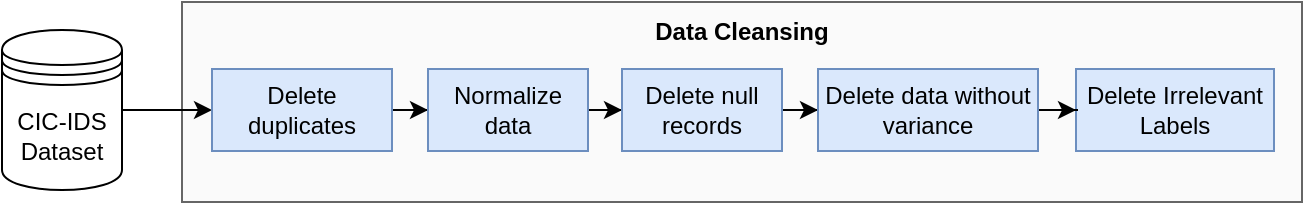 <mxfile version="15.4.3" type="github">
  <diagram id="EMvGMMCxx6XKPEilyFKA" name="Page-1">
    <mxGraphModel dx="1040" dy="564" grid="1" gridSize="10" guides="1" tooltips="1" connect="1" arrows="1" fold="1" page="1" pageScale="1" pageWidth="827" pageHeight="1169" math="0" shadow="0">
      <root>
        <mxCell id="0" />
        <mxCell id="1" parent="0" />
        <mxCell id="Y4Wwu05qVqmn_QEh-_5p-3" value="" style="rounded=0;whiteSpace=wrap;html=1;fillColor=#FAFAFA;strokeColor=#666666;fontColor=#333333;" vertex="1" parent="1">
          <mxGeometry x="140" y="120" width="560" height="100" as="geometry" />
        </mxCell>
        <mxCell id="Y4Wwu05qVqmn_QEh-_5p-4" style="edgeStyle=orthogonalEdgeStyle;rounded=0;orthogonalLoop=1;jettySize=auto;html=1;entryX=0;entryY=0.5;entryDx=0;entryDy=0;" edge="1" parent="1" source="Y4Wwu05qVqmn_QEh-_5p-1" target="Y4Wwu05qVqmn_QEh-_5p-6">
          <mxGeometry relative="1" as="geometry" />
        </mxCell>
        <mxCell id="Y4Wwu05qVqmn_QEh-_5p-1" value="CIC-IDS&lt;br&gt;Dataset" style="shape=datastore;whiteSpace=wrap;html=1;" vertex="1" parent="1">
          <mxGeometry x="50" y="134" width="60" height="80" as="geometry" />
        </mxCell>
        <mxCell id="Y4Wwu05qVqmn_QEh-_5p-5" value="Data Cleansing" style="text;html=1;strokeColor=none;fillColor=none;align=center;verticalAlign=middle;whiteSpace=wrap;rounded=0;fontStyle=1" vertex="1" parent="1">
          <mxGeometry x="350" y="120" width="140" height="30" as="geometry" />
        </mxCell>
        <mxCell id="Y4Wwu05qVqmn_QEh-_5p-8" style="edgeStyle=orthogonalEdgeStyle;rounded=0;orthogonalLoop=1;jettySize=auto;html=1;entryX=0;entryY=0.5;entryDx=0;entryDy=0;" edge="1" parent="1" source="Y4Wwu05qVqmn_QEh-_5p-6" target="Y4Wwu05qVqmn_QEh-_5p-7">
          <mxGeometry relative="1" as="geometry" />
        </mxCell>
        <mxCell id="Y4Wwu05qVqmn_QEh-_5p-6" value="Delete duplicates" style="rounded=0;whiteSpace=wrap;html=1;fillColor=#dae8fc;strokeColor=#6c8ebf;" vertex="1" parent="1">
          <mxGeometry x="155" y="153.5" width="90" height="41" as="geometry" />
        </mxCell>
        <mxCell id="Y4Wwu05qVqmn_QEh-_5p-10" style="edgeStyle=orthogonalEdgeStyle;rounded=0;orthogonalLoop=1;jettySize=auto;html=1;entryX=0;entryY=0.5;entryDx=0;entryDy=0;" edge="1" parent="1" source="Y4Wwu05qVqmn_QEh-_5p-7" target="Y4Wwu05qVqmn_QEh-_5p-9">
          <mxGeometry relative="1" as="geometry" />
        </mxCell>
        <mxCell id="Y4Wwu05qVqmn_QEh-_5p-7" value="Normalize data" style="rounded=0;whiteSpace=wrap;html=1;fillColor=#dae8fc;strokeColor=#6c8ebf;" vertex="1" parent="1">
          <mxGeometry x="263" y="153.5" width="80" height="41" as="geometry" />
        </mxCell>
        <mxCell id="Y4Wwu05qVqmn_QEh-_5p-14" style="edgeStyle=orthogonalEdgeStyle;rounded=0;orthogonalLoop=1;jettySize=auto;html=1;entryX=0;entryY=0.5;entryDx=0;entryDy=0;" edge="1" parent="1" source="Y4Wwu05qVqmn_QEh-_5p-9" target="Y4Wwu05qVqmn_QEh-_5p-13">
          <mxGeometry relative="1" as="geometry" />
        </mxCell>
        <mxCell id="Y4Wwu05qVqmn_QEh-_5p-9" value="Delete null records" style="rounded=0;whiteSpace=wrap;html=1;fillColor=#dae8fc;strokeColor=#6c8ebf;" vertex="1" parent="1">
          <mxGeometry x="360" y="153.5" width="80" height="41" as="geometry" />
        </mxCell>
        <mxCell id="Y4Wwu05qVqmn_QEh-_5p-12" value="Delete Irrelevant Labels" style="rounded=0;whiteSpace=wrap;html=1;fillColor=#dae8fc;strokeColor=#6c8ebf;" vertex="1" parent="1">
          <mxGeometry x="587" y="153.5" width="99" height="41" as="geometry" />
        </mxCell>
        <mxCell id="Y4Wwu05qVqmn_QEh-_5p-18" style="edgeStyle=orthogonalEdgeStyle;rounded=0;orthogonalLoop=1;jettySize=auto;html=1;" edge="1" parent="1" source="Y4Wwu05qVqmn_QEh-_5p-13" target="Y4Wwu05qVqmn_QEh-_5p-12">
          <mxGeometry relative="1" as="geometry" />
        </mxCell>
        <mxCell id="Y4Wwu05qVqmn_QEh-_5p-13" value="Delete data without variance" style="rounded=0;whiteSpace=wrap;html=1;fillColor=#dae8fc;strokeColor=#6c8ebf;" vertex="1" parent="1">
          <mxGeometry x="458" y="153.5" width="110" height="41" as="geometry" />
        </mxCell>
      </root>
    </mxGraphModel>
  </diagram>
</mxfile>
